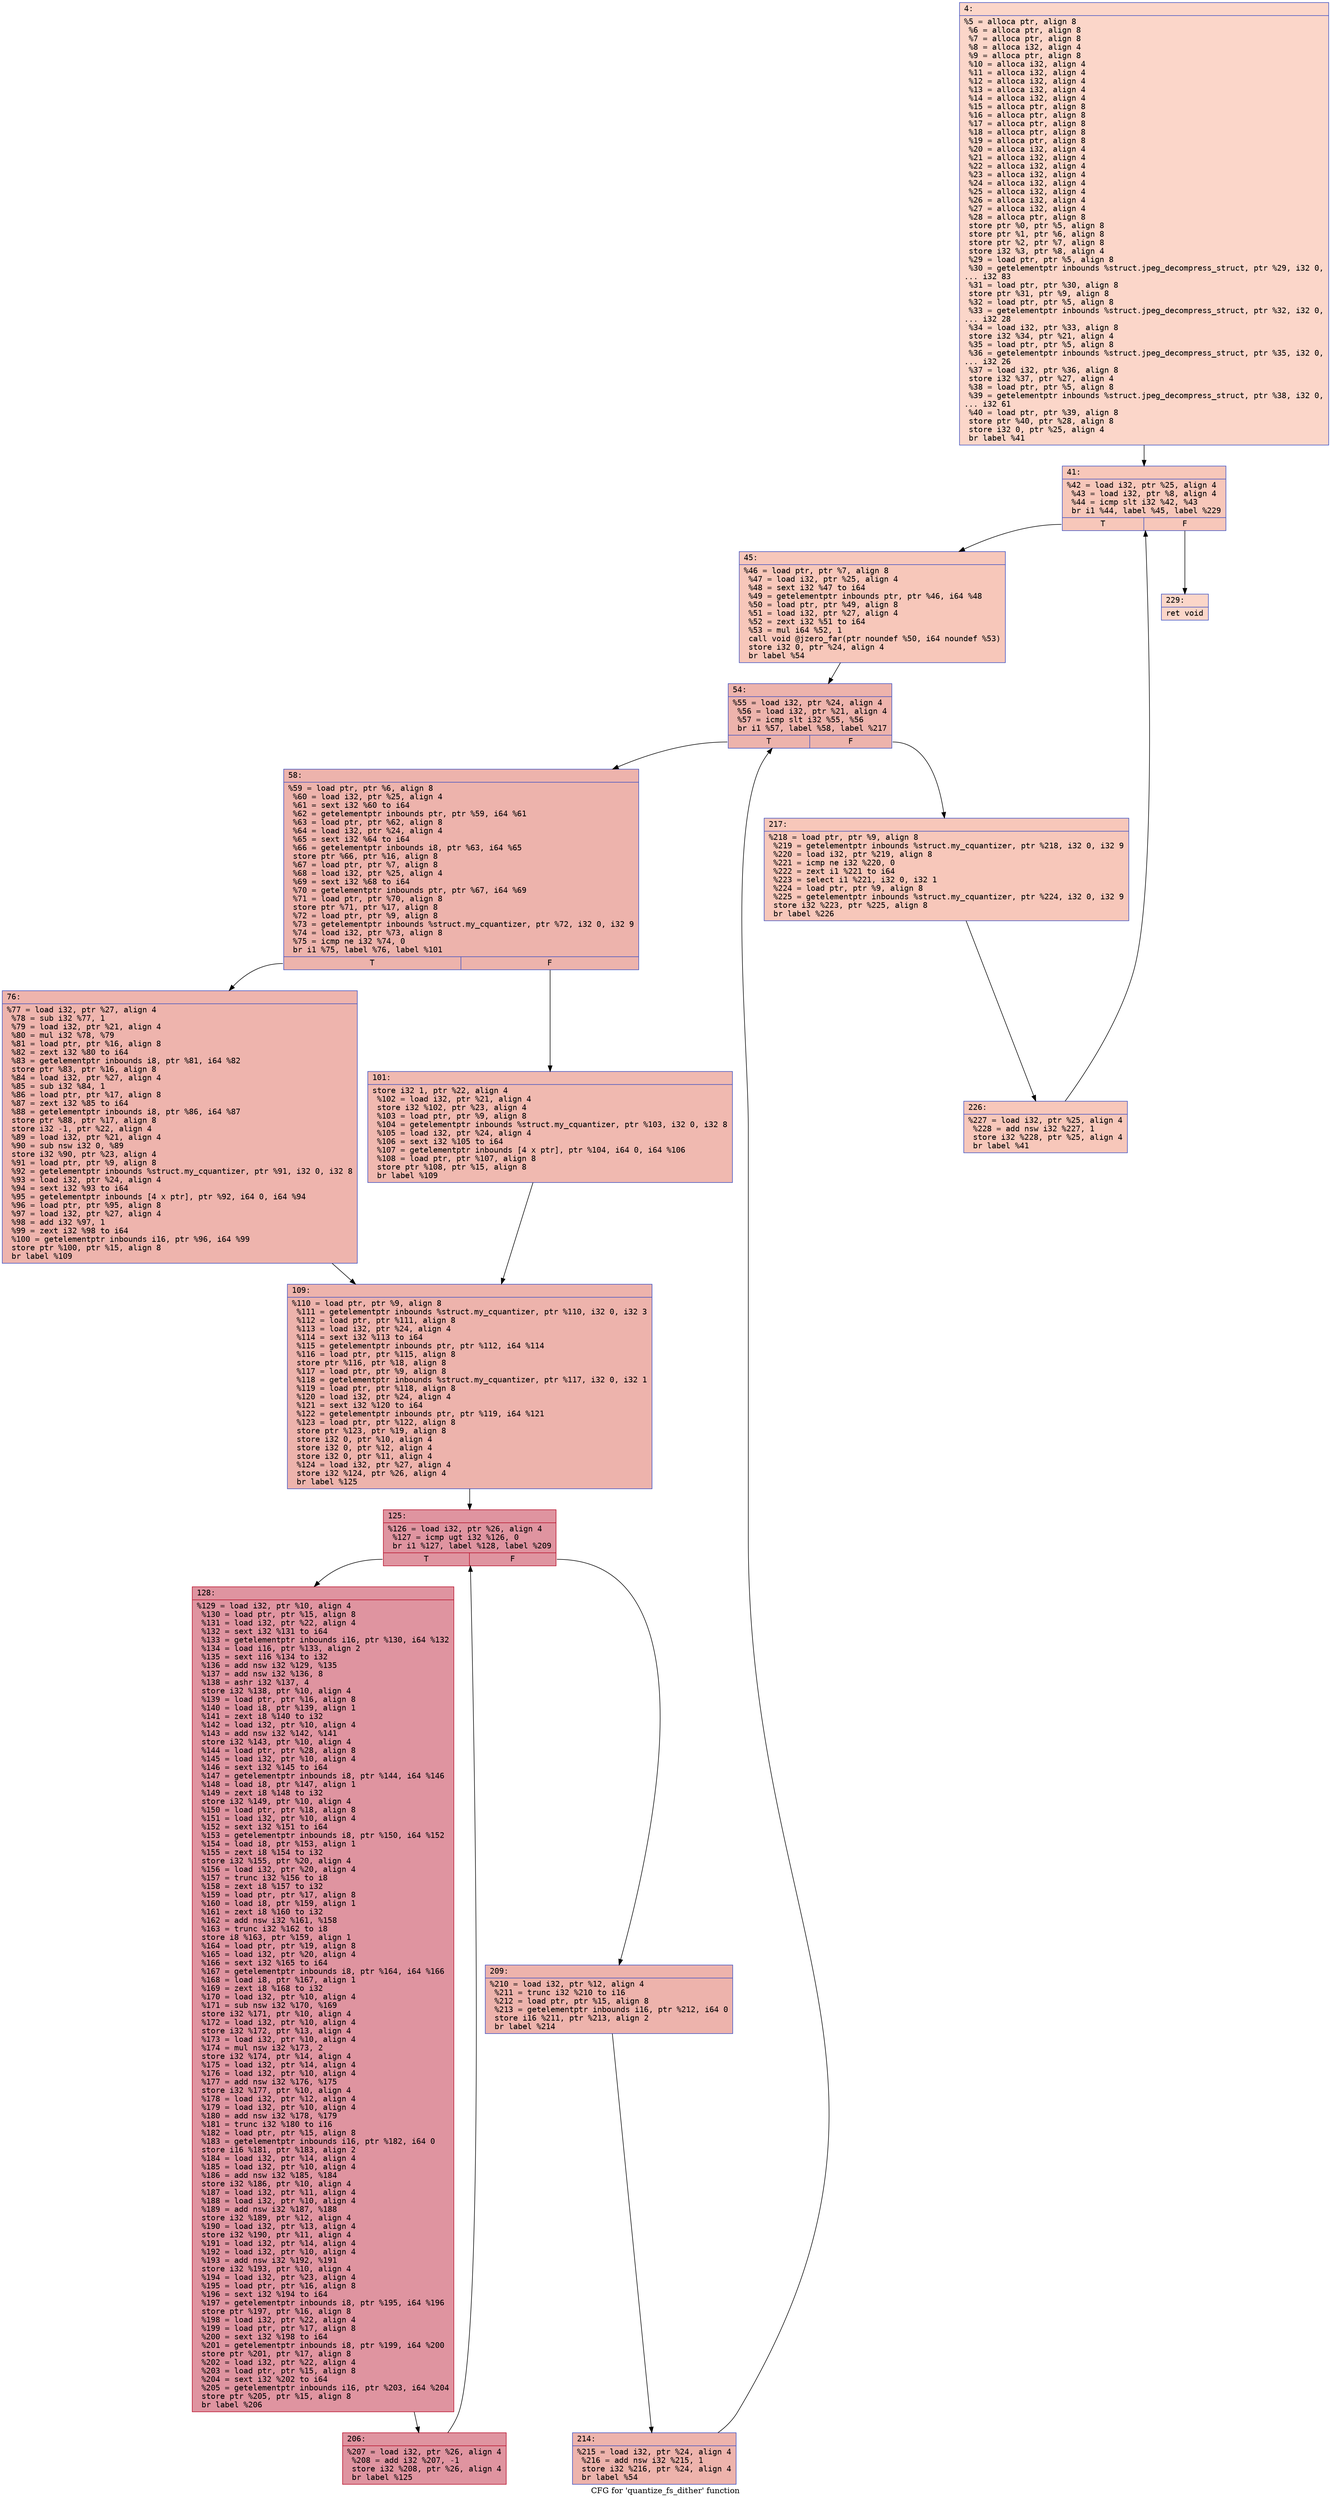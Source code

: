 digraph "CFG for 'quantize_fs_dither' function" {
	label="CFG for 'quantize_fs_dither' function";

	Node0x600002354f00 [shape=record,color="#3d50c3ff", style=filled, fillcolor="#f6a38570" fontname="Courier",label="{4:\l|  %5 = alloca ptr, align 8\l  %6 = alloca ptr, align 8\l  %7 = alloca ptr, align 8\l  %8 = alloca i32, align 4\l  %9 = alloca ptr, align 8\l  %10 = alloca i32, align 4\l  %11 = alloca i32, align 4\l  %12 = alloca i32, align 4\l  %13 = alloca i32, align 4\l  %14 = alloca i32, align 4\l  %15 = alloca ptr, align 8\l  %16 = alloca ptr, align 8\l  %17 = alloca ptr, align 8\l  %18 = alloca ptr, align 8\l  %19 = alloca ptr, align 8\l  %20 = alloca i32, align 4\l  %21 = alloca i32, align 4\l  %22 = alloca i32, align 4\l  %23 = alloca i32, align 4\l  %24 = alloca i32, align 4\l  %25 = alloca i32, align 4\l  %26 = alloca i32, align 4\l  %27 = alloca i32, align 4\l  %28 = alloca ptr, align 8\l  store ptr %0, ptr %5, align 8\l  store ptr %1, ptr %6, align 8\l  store ptr %2, ptr %7, align 8\l  store i32 %3, ptr %8, align 4\l  %29 = load ptr, ptr %5, align 8\l  %30 = getelementptr inbounds %struct.jpeg_decompress_struct, ptr %29, i32 0,\l... i32 83\l  %31 = load ptr, ptr %30, align 8\l  store ptr %31, ptr %9, align 8\l  %32 = load ptr, ptr %5, align 8\l  %33 = getelementptr inbounds %struct.jpeg_decompress_struct, ptr %32, i32 0,\l... i32 28\l  %34 = load i32, ptr %33, align 8\l  store i32 %34, ptr %21, align 4\l  %35 = load ptr, ptr %5, align 8\l  %36 = getelementptr inbounds %struct.jpeg_decompress_struct, ptr %35, i32 0,\l... i32 26\l  %37 = load i32, ptr %36, align 8\l  store i32 %37, ptr %27, align 4\l  %38 = load ptr, ptr %5, align 8\l  %39 = getelementptr inbounds %struct.jpeg_decompress_struct, ptr %38, i32 0,\l... i32 61\l  %40 = load ptr, ptr %39, align 8\l  store ptr %40, ptr %28, align 8\l  store i32 0, ptr %25, align 4\l  br label %41\l}"];
	Node0x600002354f00 -> Node0x600002354f50[tooltip="4 -> 41\nProbability 100.00%" ];
	Node0x600002354f50 [shape=record,color="#3d50c3ff", style=filled, fillcolor="#ec7f6370" fontname="Courier",label="{41:\l|  %42 = load i32, ptr %25, align 4\l  %43 = load i32, ptr %8, align 4\l  %44 = icmp slt i32 %42, %43\l  br i1 %44, label %45, label %229\l|{<s0>T|<s1>F}}"];
	Node0x600002354f50:s0 -> Node0x600002354fa0[tooltip="41 -> 45\nProbability 96.88%" ];
	Node0x600002354f50:s1 -> Node0x6000023553b0[tooltip="41 -> 229\nProbability 3.12%" ];
	Node0x600002354fa0 [shape=record,color="#3d50c3ff", style=filled, fillcolor="#ec7f6370" fontname="Courier",label="{45:\l|  %46 = load ptr, ptr %7, align 8\l  %47 = load i32, ptr %25, align 4\l  %48 = sext i32 %47 to i64\l  %49 = getelementptr inbounds ptr, ptr %46, i64 %48\l  %50 = load ptr, ptr %49, align 8\l  %51 = load i32, ptr %27, align 4\l  %52 = zext i32 %51 to i64\l  %53 = mul i64 %52, 1\l  call void @jzero_far(ptr noundef %50, i64 noundef %53)\l  store i32 0, ptr %24, align 4\l  br label %54\l}"];
	Node0x600002354fa0 -> Node0x600002354ff0[tooltip="45 -> 54\nProbability 100.00%" ];
	Node0x600002354ff0 [shape=record,color="#3d50c3ff", style=filled, fillcolor="#d6524470" fontname="Courier",label="{54:\l|  %55 = load i32, ptr %24, align 4\l  %56 = load i32, ptr %21, align 4\l  %57 = icmp slt i32 %55, %56\l  br i1 %57, label %58, label %217\l|{<s0>T|<s1>F}}"];
	Node0x600002354ff0:s0 -> Node0x600002355040[tooltip="54 -> 58\nProbability 96.88%" ];
	Node0x600002354ff0:s1 -> Node0x600002355310[tooltip="54 -> 217\nProbability 3.12%" ];
	Node0x600002355040 [shape=record,color="#3d50c3ff", style=filled, fillcolor="#d6524470" fontname="Courier",label="{58:\l|  %59 = load ptr, ptr %6, align 8\l  %60 = load i32, ptr %25, align 4\l  %61 = sext i32 %60 to i64\l  %62 = getelementptr inbounds ptr, ptr %59, i64 %61\l  %63 = load ptr, ptr %62, align 8\l  %64 = load i32, ptr %24, align 4\l  %65 = sext i32 %64 to i64\l  %66 = getelementptr inbounds i8, ptr %63, i64 %65\l  store ptr %66, ptr %16, align 8\l  %67 = load ptr, ptr %7, align 8\l  %68 = load i32, ptr %25, align 4\l  %69 = sext i32 %68 to i64\l  %70 = getelementptr inbounds ptr, ptr %67, i64 %69\l  %71 = load ptr, ptr %70, align 8\l  store ptr %71, ptr %17, align 8\l  %72 = load ptr, ptr %9, align 8\l  %73 = getelementptr inbounds %struct.my_cquantizer, ptr %72, i32 0, i32 9\l  %74 = load i32, ptr %73, align 8\l  %75 = icmp ne i32 %74, 0\l  br i1 %75, label %76, label %101\l|{<s0>T|<s1>F}}"];
	Node0x600002355040:s0 -> Node0x600002355090[tooltip="58 -> 76\nProbability 62.50%" ];
	Node0x600002355040:s1 -> Node0x6000023550e0[tooltip="58 -> 101\nProbability 37.50%" ];
	Node0x600002355090 [shape=record,color="#3d50c3ff", style=filled, fillcolor="#d8564670" fontname="Courier",label="{76:\l|  %77 = load i32, ptr %27, align 4\l  %78 = sub i32 %77, 1\l  %79 = load i32, ptr %21, align 4\l  %80 = mul i32 %78, %79\l  %81 = load ptr, ptr %16, align 8\l  %82 = zext i32 %80 to i64\l  %83 = getelementptr inbounds i8, ptr %81, i64 %82\l  store ptr %83, ptr %16, align 8\l  %84 = load i32, ptr %27, align 4\l  %85 = sub i32 %84, 1\l  %86 = load ptr, ptr %17, align 8\l  %87 = zext i32 %85 to i64\l  %88 = getelementptr inbounds i8, ptr %86, i64 %87\l  store ptr %88, ptr %17, align 8\l  store i32 -1, ptr %22, align 4\l  %89 = load i32, ptr %21, align 4\l  %90 = sub nsw i32 0, %89\l  store i32 %90, ptr %23, align 4\l  %91 = load ptr, ptr %9, align 8\l  %92 = getelementptr inbounds %struct.my_cquantizer, ptr %91, i32 0, i32 8\l  %93 = load i32, ptr %24, align 4\l  %94 = sext i32 %93 to i64\l  %95 = getelementptr inbounds [4 x ptr], ptr %92, i64 0, i64 %94\l  %96 = load ptr, ptr %95, align 8\l  %97 = load i32, ptr %27, align 4\l  %98 = add i32 %97, 1\l  %99 = zext i32 %98 to i64\l  %100 = getelementptr inbounds i16, ptr %96, i64 %99\l  store ptr %100, ptr %15, align 8\l  br label %109\l}"];
	Node0x600002355090 -> Node0x600002355130[tooltip="76 -> 109\nProbability 100.00%" ];
	Node0x6000023550e0 [shape=record,color="#3d50c3ff", style=filled, fillcolor="#de614d70" fontname="Courier",label="{101:\l|  store i32 1, ptr %22, align 4\l  %102 = load i32, ptr %21, align 4\l  store i32 %102, ptr %23, align 4\l  %103 = load ptr, ptr %9, align 8\l  %104 = getelementptr inbounds %struct.my_cquantizer, ptr %103, i32 0, i32 8\l  %105 = load i32, ptr %24, align 4\l  %106 = sext i32 %105 to i64\l  %107 = getelementptr inbounds [4 x ptr], ptr %104, i64 0, i64 %106\l  %108 = load ptr, ptr %107, align 8\l  store ptr %108, ptr %15, align 8\l  br label %109\l}"];
	Node0x6000023550e0 -> Node0x600002355130[tooltip="101 -> 109\nProbability 100.00%" ];
	Node0x600002355130 [shape=record,color="#3d50c3ff", style=filled, fillcolor="#d6524470" fontname="Courier",label="{109:\l|  %110 = load ptr, ptr %9, align 8\l  %111 = getelementptr inbounds %struct.my_cquantizer, ptr %110, i32 0, i32 3\l  %112 = load ptr, ptr %111, align 8\l  %113 = load i32, ptr %24, align 4\l  %114 = sext i32 %113 to i64\l  %115 = getelementptr inbounds ptr, ptr %112, i64 %114\l  %116 = load ptr, ptr %115, align 8\l  store ptr %116, ptr %18, align 8\l  %117 = load ptr, ptr %9, align 8\l  %118 = getelementptr inbounds %struct.my_cquantizer, ptr %117, i32 0, i32 1\l  %119 = load ptr, ptr %118, align 8\l  %120 = load i32, ptr %24, align 4\l  %121 = sext i32 %120 to i64\l  %122 = getelementptr inbounds ptr, ptr %119, i64 %121\l  %123 = load ptr, ptr %122, align 8\l  store ptr %123, ptr %19, align 8\l  store i32 0, ptr %10, align 4\l  store i32 0, ptr %12, align 4\l  store i32 0, ptr %11, align 4\l  %124 = load i32, ptr %27, align 4\l  store i32 %124, ptr %26, align 4\l  br label %125\l}"];
	Node0x600002355130 -> Node0x600002355180[tooltip="109 -> 125\nProbability 100.00%" ];
	Node0x600002355180 [shape=record,color="#b70d28ff", style=filled, fillcolor="#b70d2870" fontname="Courier",label="{125:\l|  %126 = load i32, ptr %26, align 4\l  %127 = icmp ugt i32 %126, 0\l  br i1 %127, label %128, label %209\l|{<s0>T|<s1>F}}"];
	Node0x600002355180:s0 -> Node0x6000023551d0[tooltip="125 -> 128\nProbability 96.88%" ];
	Node0x600002355180:s1 -> Node0x600002355270[tooltip="125 -> 209\nProbability 3.12%" ];
	Node0x6000023551d0 [shape=record,color="#b70d28ff", style=filled, fillcolor="#b70d2870" fontname="Courier",label="{128:\l|  %129 = load i32, ptr %10, align 4\l  %130 = load ptr, ptr %15, align 8\l  %131 = load i32, ptr %22, align 4\l  %132 = sext i32 %131 to i64\l  %133 = getelementptr inbounds i16, ptr %130, i64 %132\l  %134 = load i16, ptr %133, align 2\l  %135 = sext i16 %134 to i32\l  %136 = add nsw i32 %129, %135\l  %137 = add nsw i32 %136, 8\l  %138 = ashr i32 %137, 4\l  store i32 %138, ptr %10, align 4\l  %139 = load ptr, ptr %16, align 8\l  %140 = load i8, ptr %139, align 1\l  %141 = zext i8 %140 to i32\l  %142 = load i32, ptr %10, align 4\l  %143 = add nsw i32 %142, %141\l  store i32 %143, ptr %10, align 4\l  %144 = load ptr, ptr %28, align 8\l  %145 = load i32, ptr %10, align 4\l  %146 = sext i32 %145 to i64\l  %147 = getelementptr inbounds i8, ptr %144, i64 %146\l  %148 = load i8, ptr %147, align 1\l  %149 = zext i8 %148 to i32\l  store i32 %149, ptr %10, align 4\l  %150 = load ptr, ptr %18, align 8\l  %151 = load i32, ptr %10, align 4\l  %152 = sext i32 %151 to i64\l  %153 = getelementptr inbounds i8, ptr %150, i64 %152\l  %154 = load i8, ptr %153, align 1\l  %155 = zext i8 %154 to i32\l  store i32 %155, ptr %20, align 4\l  %156 = load i32, ptr %20, align 4\l  %157 = trunc i32 %156 to i8\l  %158 = zext i8 %157 to i32\l  %159 = load ptr, ptr %17, align 8\l  %160 = load i8, ptr %159, align 1\l  %161 = zext i8 %160 to i32\l  %162 = add nsw i32 %161, %158\l  %163 = trunc i32 %162 to i8\l  store i8 %163, ptr %159, align 1\l  %164 = load ptr, ptr %19, align 8\l  %165 = load i32, ptr %20, align 4\l  %166 = sext i32 %165 to i64\l  %167 = getelementptr inbounds i8, ptr %164, i64 %166\l  %168 = load i8, ptr %167, align 1\l  %169 = zext i8 %168 to i32\l  %170 = load i32, ptr %10, align 4\l  %171 = sub nsw i32 %170, %169\l  store i32 %171, ptr %10, align 4\l  %172 = load i32, ptr %10, align 4\l  store i32 %172, ptr %13, align 4\l  %173 = load i32, ptr %10, align 4\l  %174 = mul nsw i32 %173, 2\l  store i32 %174, ptr %14, align 4\l  %175 = load i32, ptr %14, align 4\l  %176 = load i32, ptr %10, align 4\l  %177 = add nsw i32 %176, %175\l  store i32 %177, ptr %10, align 4\l  %178 = load i32, ptr %12, align 4\l  %179 = load i32, ptr %10, align 4\l  %180 = add nsw i32 %178, %179\l  %181 = trunc i32 %180 to i16\l  %182 = load ptr, ptr %15, align 8\l  %183 = getelementptr inbounds i16, ptr %182, i64 0\l  store i16 %181, ptr %183, align 2\l  %184 = load i32, ptr %14, align 4\l  %185 = load i32, ptr %10, align 4\l  %186 = add nsw i32 %185, %184\l  store i32 %186, ptr %10, align 4\l  %187 = load i32, ptr %11, align 4\l  %188 = load i32, ptr %10, align 4\l  %189 = add nsw i32 %187, %188\l  store i32 %189, ptr %12, align 4\l  %190 = load i32, ptr %13, align 4\l  store i32 %190, ptr %11, align 4\l  %191 = load i32, ptr %14, align 4\l  %192 = load i32, ptr %10, align 4\l  %193 = add nsw i32 %192, %191\l  store i32 %193, ptr %10, align 4\l  %194 = load i32, ptr %23, align 4\l  %195 = load ptr, ptr %16, align 8\l  %196 = sext i32 %194 to i64\l  %197 = getelementptr inbounds i8, ptr %195, i64 %196\l  store ptr %197, ptr %16, align 8\l  %198 = load i32, ptr %22, align 4\l  %199 = load ptr, ptr %17, align 8\l  %200 = sext i32 %198 to i64\l  %201 = getelementptr inbounds i8, ptr %199, i64 %200\l  store ptr %201, ptr %17, align 8\l  %202 = load i32, ptr %22, align 4\l  %203 = load ptr, ptr %15, align 8\l  %204 = sext i32 %202 to i64\l  %205 = getelementptr inbounds i16, ptr %203, i64 %204\l  store ptr %205, ptr %15, align 8\l  br label %206\l}"];
	Node0x6000023551d0 -> Node0x600002355220[tooltip="128 -> 206\nProbability 100.00%" ];
	Node0x600002355220 [shape=record,color="#b70d28ff", style=filled, fillcolor="#b70d2870" fontname="Courier",label="{206:\l|  %207 = load i32, ptr %26, align 4\l  %208 = add i32 %207, -1\l  store i32 %208, ptr %26, align 4\l  br label %125\l}"];
	Node0x600002355220 -> Node0x600002355180[tooltip="206 -> 125\nProbability 100.00%" ];
	Node0x600002355270 [shape=record,color="#3d50c3ff", style=filled, fillcolor="#d6524470" fontname="Courier",label="{209:\l|  %210 = load i32, ptr %12, align 4\l  %211 = trunc i32 %210 to i16\l  %212 = load ptr, ptr %15, align 8\l  %213 = getelementptr inbounds i16, ptr %212, i64 0\l  store i16 %211, ptr %213, align 2\l  br label %214\l}"];
	Node0x600002355270 -> Node0x6000023552c0[tooltip="209 -> 214\nProbability 100.00%" ];
	Node0x6000023552c0 [shape=record,color="#3d50c3ff", style=filled, fillcolor="#d6524470" fontname="Courier",label="{214:\l|  %215 = load i32, ptr %24, align 4\l  %216 = add nsw i32 %215, 1\l  store i32 %216, ptr %24, align 4\l  br label %54\l}"];
	Node0x6000023552c0 -> Node0x600002354ff0[tooltip="214 -> 54\nProbability 100.00%" ];
	Node0x600002355310 [shape=record,color="#3d50c3ff", style=filled, fillcolor="#ec7f6370" fontname="Courier",label="{217:\l|  %218 = load ptr, ptr %9, align 8\l  %219 = getelementptr inbounds %struct.my_cquantizer, ptr %218, i32 0, i32 9\l  %220 = load i32, ptr %219, align 8\l  %221 = icmp ne i32 %220, 0\l  %222 = zext i1 %221 to i64\l  %223 = select i1 %221, i32 0, i32 1\l  %224 = load ptr, ptr %9, align 8\l  %225 = getelementptr inbounds %struct.my_cquantizer, ptr %224, i32 0, i32 9\l  store i32 %223, ptr %225, align 8\l  br label %226\l}"];
	Node0x600002355310 -> Node0x600002355360[tooltip="217 -> 226\nProbability 100.00%" ];
	Node0x600002355360 [shape=record,color="#3d50c3ff", style=filled, fillcolor="#ec7f6370" fontname="Courier",label="{226:\l|  %227 = load i32, ptr %25, align 4\l  %228 = add nsw i32 %227, 1\l  store i32 %228, ptr %25, align 4\l  br label %41\l}"];
	Node0x600002355360 -> Node0x600002354f50[tooltip="226 -> 41\nProbability 100.00%" ];
	Node0x6000023553b0 [shape=record,color="#3d50c3ff", style=filled, fillcolor="#f6a38570" fontname="Courier",label="{229:\l|  ret void\l}"];
}
